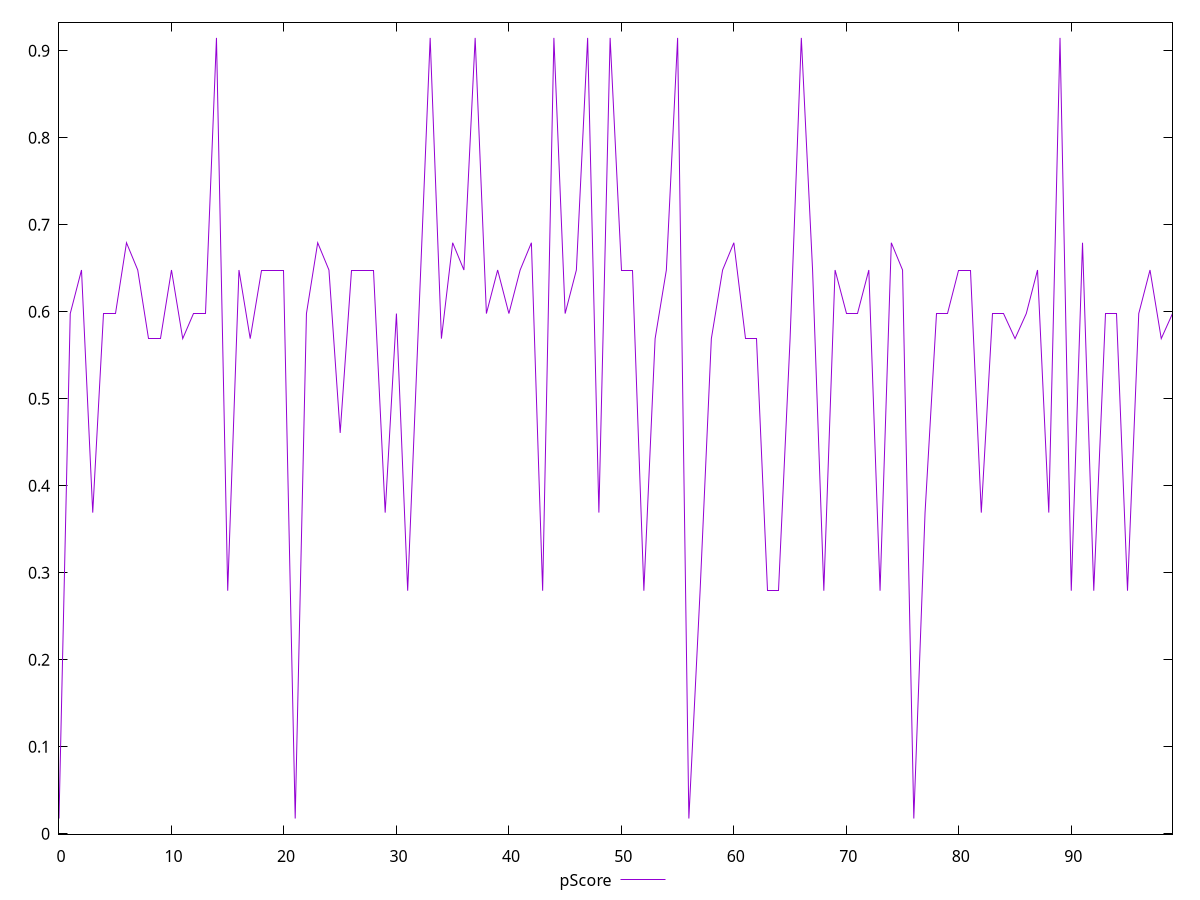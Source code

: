 reset

$pScore <<EOF
0 0.017481246450500643
1 0.5978316776798642
2 0.6478936866255779
3 0.3690659991228524
4 0.5978316776798642
5 0.5978316776798642
6 0.6792219852973744
7 0.6478936866255779
8 0.5690350599985126
9 0.5690350599985126
10 0.6478936866255779
11 0.5690350599985126
12 0.5978316776798642
13 0.5978316776798642
14 0.9146517814122077
15 0.27931295209719315
16 0.6478936866255779
17 0.5690350599985126
18 0.6478936866255779
19 0.6478936866255779
20 0.6478936866255779
21 0.017481246450500643
22 0.5978316776798642
23 0.6792219852973744
24 0.6478936866255779
25 0.46066090612573035
26 0.6478936866255779
27 0.6478936866255779
28 0.6478936866255779
29 0.3690659991228524
30 0.5978316776798642
31 0.27931295209719315
32 0.5978316776798642
33 0.9146517814122077
34 0.5690350599985126
35 0.6792219852973744
36 0.6478936866255779
37 0.9146517814122077
38 0.5978316776798642
39 0.6478936866255779
40 0.5978316776798642
41 0.6478936866255779
42 0.6792219852973744
43 0.27931295209719315
44 0.9146517814122077
45 0.5978316776798642
46 0.6478936866255779
47 0.9146517814122077
48 0.3690659991228524
49 0.9146517814122077
50 0.6478936866255779
51 0.6478936866255779
52 0.27931295209719315
53 0.5690350599985126
54 0.6478936866255779
55 0.9146517814122077
56 0.017481246450500643
57 0.27931295209719315
58 0.5690350599985126
59 0.6478936866255779
60 0.6792219852973744
61 0.5690350599985126
62 0.5690350599985126
63 0.27931295209719315
64 0.27931295209719315
65 0.5690350599985126
66 0.9146517814122077
67 0.6478936866255779
68 0.27931295209719315
69 0.6478936866255779
70 0.5978316776798642
71 0.5978316776798642
72 0.6478936866255779
73 0.27931295209719315
74 0.6792219852973744
75 0.6478936866255779
76 0.017481246450500643
77 0.3690659991228524
78 0.5978316776798642
79 0.5978316776798642
80 0.6478936866255779
81 0.6478936866255779
82 0.3690659991228524
83 0.5978316776798642
84 0.5978316776798642
85 0.5690350599985126
86 0.5978316776798642
87 0.6478936866255779
88 0.3690659991228524
89 0.9146517814122077
90 0.27931295209719315
91 0.6792219852973744
92 0.27931295209719315
93 0.5978316776798642
94 0.5978316776798642
95 0.27931295209719315
96 0.5978316776798642
97 0.6478936866255779
98 0.5690350599985126
99 0.5978316776798642
EOF

set key outside below
set xrange [0:99]
set yrange [-0.0004621642487335001:0.9325951921114418]
set trange [-0.0004621642487335001:0.9325951921114418]
set terminal svg size 640, 500 enhanced background rgb 'white'
set output "reprap/cumulative-layout-shift/samples/pages+cached+noexternal/pScore/values.svg"

plot $pScore title "pScore" with line

reset
